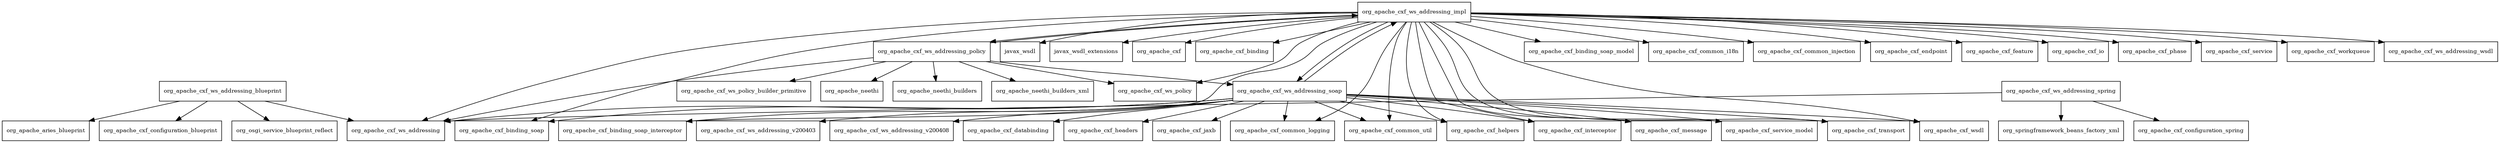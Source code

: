 digraph cxf_rt_ws_addr_2_7_11_redhat_3_package_dependencies {
  node [shape = box, fontsize=10.0];
  org_apache_cxf_ws_addressing_blueprint -> org_apache_aries_blueprint;
  org_apache_cxf_ws_addressing_blueprint -> org_apache_cxf_configuration_blueprint;
  org_apache_cxf_ws_addressing_blueprint -> org_apache_cxf_ws_addressing;
  org_apache_cxf_ws_addressing_blueprint -> org_osgi_service_blueprint_reflect;
  org_apache_cxf_ws_addressing_impl -> javax_wsdl;
  org_apache_cxf_ws_addressing_impl -> javax_wsdl_extensions;
  org_apache_cxf_ws_addressing_impl -> org_apache_cxf;
  org_apache_cxf_ws_addressing_impl -> org_apache_cxf_binding;
  org_apache_cxf_ws_addressing_impl -> org_apache_cxf_binding_soap;
  org_apache_cxf_ws_addressing_impl -> org_apache_cxf_binding_soap_interceptor;
  org_apache_cxf_ws_addressing_impl -> org_apache_cxf_binding_soap_model;
  org_apache_cxf_ws_addressing_impl -> org_apache_cxf_common_i18n;
  org_apache_cxf_ws_addressing_impl -> org_apache_cxf_common_injection;
  org_apache_cxf_ws_addressing_impl -> org_apache_cxf_common_logging;
  org_apache_cxf_ws_addressing_impl -> org_apache_cxf_common_util;
  org_apache_cxf_ws_addressing_impl -> org_apache_cxf_endpoint;
  org_apache_cxf_ws_addressing_impl -> org_apache_cxf_feature;
  org_apache_cxf_ws_addressing_impl -> org_apache_cxf_helpers;
  org_apache_cxf_ws_addressing_impl -> org_apache_cxf_interceptor;
  org_apache_cxf_ws_addressing_impl -> org_apache_cxf_io;
  org_apache_cxf_ws_addressing_impl -> org_apache_cxf_message;
  org_apache_cxf_ws_addressing_impl -> org_apache_cxf_phase;
  org_apache_cxf_ws_addressing_impl -> org_apache_cxf_service;
  org_apache_cxf_ws_addressing_impl -> org_apache_cxf_service_model;
  org_apache_cxf_ws_addressing_impl -> org_apache_cxf_transport;
  org_apache_cxf_ws_addressing_impl -> org_apache_cxf_workqueue;
  org_apache_cxf_ws_addressing_impl -> org_apache_cxf_ws_addressing;
  org_apache_cxf_ws_addressing_impl -> org_apache_cxf_ws_addressing_policy;
  org_apache_cxf_ws_addressing_impl -> org_apache_cxf_ws_addressing_soap;
  org_apache_cxf_ws_addressing_impl -> org_apache_cxf_ws_addressing_wsdl;
  org_apache_cxf_ws_addressing_impl -> org_apache_cxf_ws_policy;
  org_apache_cxf_ws_addressing_impl -> org_apache_cxf_wsdl;
  org_apache_cxf_ws_addressing_policy -> org_apache_cxf_ws_addressing;
  org_apache_cxf_ws_addressing_policy -> org_apache_cxf_ws_addressing_impl;
  org_apache_cxf_ws_addressing_policy -> org_apache_cxf_ws_addressing_soap;
  org_apache_cxf_ws_addressing_policy -> org_apache_cxf_ws_policy;
  org_apache_cxf_ws_addressing_policy -> org_apache_cxf_ws_policy_builder_primitive;
  org_apache_cxf_ws_addressing_policy -> org_apache_neethi;
  org_apache_cxf_ws_addressing_policy -> org_apache_neethi_builders;
  org_apache_cxf_ws_addressing_policy -> org_apache_neethi_builders_xml;
  org_apache_cxf_ws_addressing_soap -> org_apache_cxf_binding_soap;
  org_apache_cxf_ws_addressing_soap -> org_apache_cxf_binding_soap_interceptor;
  org_apache_cxf_ws_addressing_soap -> org_apache_cxf_common_logging;
  org_apache_cxf_ws_addressing_soap -> org_apache_cxf_common_util;
  org_apache_cxf_ws_addressing_soap -> org_apache_cxf_databinding;
  org_apache_cxf_ws_addressing_soap -> org_apache_cxf_headers;
  org_apache_cxf_ws_addressing_soap -> org_apache_cxf_helpers;
  org_apache_cxf_ws_addressing_soap -> org_apache_cxf_interceptor;
  org_apache_cxf_ws_addressing_soap -> org_apache_cxf_jaxb;
  org_apache_cxf_ws_addressing_soap -> org_apache_cxf_message;
  org_apache_cxf_ws_addressing_soap -> org_apache_cxf_service_model;
  org_apache_cxf_ws_addressing_soap -> org_apache_cxf_transport;
  org_apache_cxf_ws_addressing_soap -> org_apache_cxf_ws_addressing;
  org_apache_cxf_ws_addressing_soap -> org_apache_cxf_ws_addressing_impl;
  org_apache_cxf_ws_addressing_soap -> org_apache_cxf_ws_addressing_v200403;
  org_apache_cxf_ws_addressing_soap -> org_apache_cxf_ws_addressing_v200408;
  org_apache_cxf_ws_addressing_soap -> org_apache_cxf_wsdl;
  org_apache_cxf_ws_addressing_spring -> org_apache_cxf_configuration_spring;
  org_apache_cxf_ws_addressing_spring -> org_apache_cxf_ws_addressing;
  org_apache_cxf_ws_addressing_spring -> org_springframework_beans_factory_xml;
}
